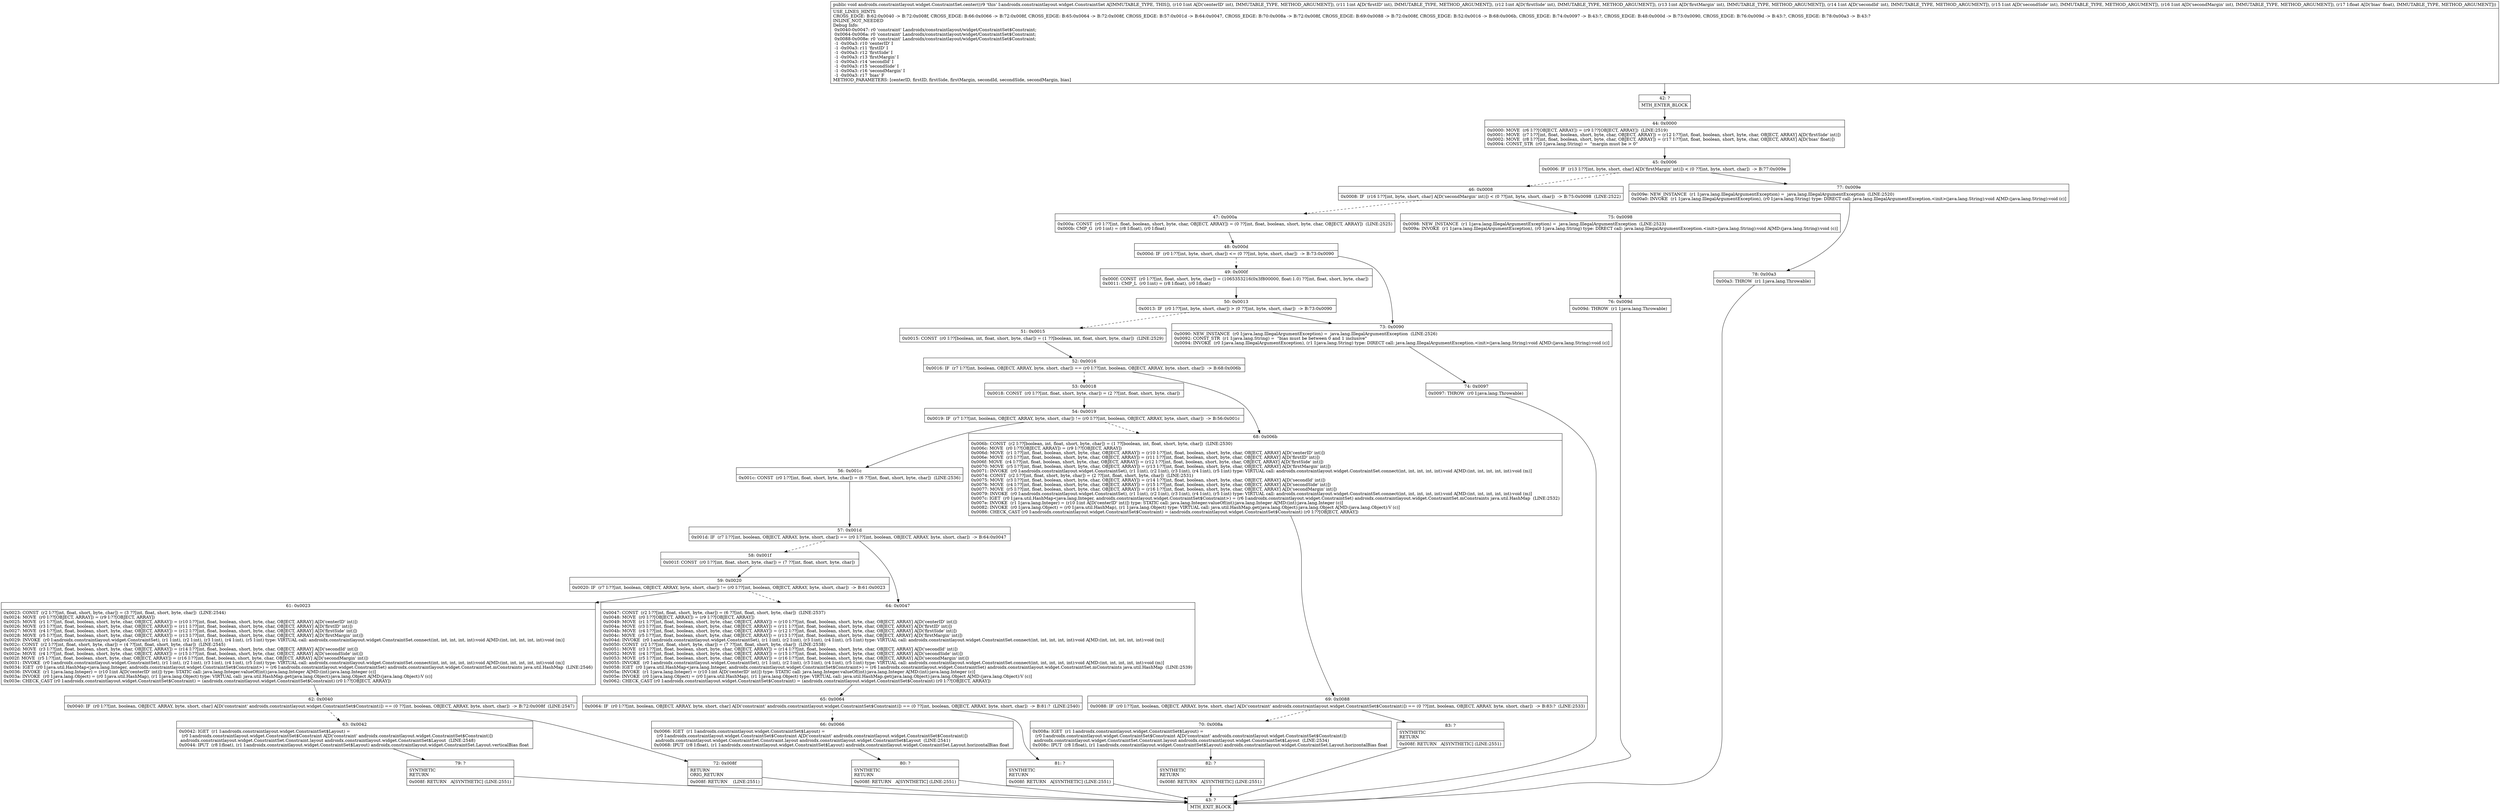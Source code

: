 digraph "CFG forandroidx.constraintlayout.widget.ConstraintSet.center(IIIIIIIF)V" {
Node_42 [shape=record,label="{42\:\ ?|MTH_ENTER_BLOCK\l}"];
Node_44 [shape=record,label="{44\:\ 0x0000|0x0000: MOVE  (r6 I:??[OBJECT, ARRAY]) = (r9 I:??[OBJECT, ARRAY])  (LINE:2519)\l0x0001: MOVE  (r7 I:??[int, float, boolean, short, byte, char, OBJECT, ARRAY]) = (r12 I:??[int, float, boolean, short, byte, char, OBJECT, ARRAY] A[D('firstSide' int)]) \l0x0002: MOVE  (r8 I:??[int, float, boolean, short, byte, char, OBJECT, ARRAY]) = (r17 I:??[int, float, boolean, short, byte, char, OBJECT, ARRAY] A[D('bias' float)]) \l0x0004: CONST_STR  (r0 I:java.lang.String) =  \"margin must be \> 0\" \l}"];
Node_45 [shape=record,label="{45\:\ 0x0006|0x0006: IF  (r13 I:??[int, byte, short, char] A[D('firstMargin' int)]) \< (0 ??[int, byte, short, char])  \-\> B:77:0x009e \l}"];
Node_46 [shape=record,label="{46\:\ 0x0008|0x0008: IF  (r16 I:??[int, byte, short, char] A[D('secondMargin' int)]) \< (0 ??[int, byte, short, char])  \-\> B:75:0x0098  (LINE:2522)\l}"];
Node_47 [shape=record,label="{47\:\ 0x000a|0x000a: CONST  (r0 I:??[int, float, boolean, short, byte, char, OBJECT, ARRAY]) = (0 ??[int, float, boolean, short, byte, char, OBJECT, ARRAY])  (LINE:2525)\l0x000b: CMP_G  (r0 I:int) = (r8 I:float), (r0 I:float) \l}"];
Node_48 [shape=record,label="{48\:\ 0x000d|0x000d: IF  (r0 I:??[int, byte, short, char]) \<= (0 ??[int, byte, short, char])  \-\> B:73:0x0090 \l}"];
Node_49 [shape=record,label="{49\:\ 0x000f|0x000f: CONST  (r0 I:??[int, float, short, byte, char]) = (1065353216(0x3f800000, float:1.0) ??[int, float, short, byte, char]) \l0x0011: CMP_L  (r0 I:int) = (r8 I:float), (r0 I:float) \l}"];
Node_50 [shape=record,label="{50\:\ 0x0013|0x0013: IF  (r0 I:??[int, byte, short, char]) \> (0 ??[int, byte, short, char])  \-\> B:73:0x0090 \l}"];
Node_51 [shape=record,label="{51\:\ 0x0015|0x0015: CONST  (r0 I:??[boolean, int, float, short, byte, char]) = (1 ??[boolean, int, float, short, byte, char])  (LINE:2529)\l}"];
Node_52 [shape=record,label="{52\:\ 0x0016|0x0016: IF  (r7 I:??[int, boolean, OBJECT, ARRAY, byte, short, char]) == (r0 I:??[int, boolean, OBJECT, ARRAY, byte, short, char])  \-\> B:68:0x006b \l}"];
Node_53 [shape=record,label="{53\:\ 0x0018|0x0018: CONST  (r0 I:??[int, float, short, byte, char]) = (2 ??[int, float, short, byte, char]) \l}"];
Node_54 [shape=record,label="{54\:\ 0x0019|0x0019: IF  (r7 I:??[int, boolean, OBJECT, ARRAY, byte, short, char]) != (r0 I:??[int, boolean, OBJECT, ARRAY, byte, short, char])  \-\> B:56:0x001c \l}"];
Node_56 [shape=record,label="{56\:\ 0x001c|0x001c: CONST  (r0 I:??[int, float, short, byte, char]) = (6 ??[int, float, short, byte, char])  (LINE:2536)\l}"];
Node_57 [shape=record,label="{57\:\ 0x001d|0x001d: IF  (r7 I:??[int, boolean, OBJECT, ARRAY, byte, short, char]) == (r0 I:??[int, boolean, OBJECT, ARRAY, byte, short, char])  \-\> B:64:0x0047 \l}"];
Node_58 [shape=record,label="{58\:\ 0x001f|0x001f: CONST  (r0 I:??[int, float, short, byte, char]) = (7 ??[int, float, short, byte, char]) \l}"];
Node_59 [shape=record,label="{59\:\ 0x0020|0x0020: IF  (r7 I:??[int, boolean, OBJECT, ARRAY, byte, short, char]) != (r0 I:??[int, boolean, OBJECT, ARRAY, byte, short, char])  \-\> B:61:0x0023 \l}"];
Node_61 [shape=record,label="{61\:\ 0x0023|0x0023: CONST  (r2 I:??[int, float, short, byte, char]) = (3 ??[int, float, short, byte, char])  (LINE:2544)\l0x0024: MOVE  (r0 I:??[OBJECT, ARRAY]) = (r9 I:??[OBJECT, ARRAY]) \l0x0025: MOVE  (r1 I:??[int, float, boolean, short, byte, char, OBJECT, ARRAY]) = (r10 I:??[int, float, boolean, short, byte, char, OBJECT, ARRAY] A[D('centerID' int)]) \l0x0026: MOVE  (r3 I:??[int, float, boolean, short, byte, char, OBJECT, ARRAY]) = (r11 I:??[int, float, boolean, short, byte, char, OBJECT, ARRAY] A[D('firstID' int)]) \l0x0027: MOVE  (r4 I:??[int, float, boolean, short, byte, char, OBJECT, ARRAY]) = (r12 I:??[int, float, boolean, short, byte, char, OBJECT, ARRAY] A[D('firstSide' int)]) \l0x0028: MOVE  (r5 I:??[int, float, boolean, short, byte, char, OBJECT, ARRAY]) = (r13 I:??[int, float, boolean, short, byte, char, OBJECT, ARRAY] A[D('firstMargin' int)]) \l0x0029: INVOKE  (r0 I:androidx.constraintlayout.widget.ConstraintSet), (r1 I:int), (r2 I:int), (r3 I:int), (r4 I:int), (r5 I:int) type: VIRTUAL call: androidx.constraintlayout.widget.ConstraintSet.connect(int, int, int, int, int):void A[MD:(int, int, int, int, int):void (m)]\l0x002c: CONST  (r2 I:??[int, float, short, byte, char]) = (4 ??[int, float, short, byte, char])  (LINE:2545)\l0x002d: MOVE  (r3 I:??[int, float, boolean, short, byte, char, OBJECT, ARRAY]) = (r14 I:??[int, float, boolean, short, byte, char, OBJECT, ARRAY] A[D('secondId' int)]) \l0x002e: MOVE  (r4 I:??[int, float, boolean, short, byte, char, OBJECT, ARRAY]) = (r15 I:??[int, float, boolean, short, byte, char, OBJECT, ARRAY] A[D('secondSide' int)]) \l0x002f: MOVE  (r5 I:??[int, float, boolean, short, byte, char, OBJECT, ARRAY]) = (r16 I:??[int, float, boolean, short, byte, char, OBJECT, ARRAY] A[D('secondMargin' int)]) \l0x0031: INVOKE  (r0 I:androidx.constraintlayout.widget.ConstraintSet), (r1 I:int), (r2 I:int), (r3 I:int), (r4 I:int), (r5 I:int) type: VIRTUAL call: androidx.constraintlayout.widget.ConstraintSet.connect(int, int, int, int, int):void A[MD:(int, int, int, int, int):void (m)]\l0x0034: IGET  (r0 I:java.util.HashMap\<java.lang.Integer, androidx.constraintlayout.widget.ConstraintSet$Constraint\>) = (r6 I:androidx.constraintlayout.widget.ConstraintSet) androidx.constraintlayout.widget.ConstraintSet.mConstraints java.util.HashMap  (LINE:2546)\l0x0036: INVOKE  (r1 I:java.lang.Integer) = (r10 I:int A[D('centerID' int)]) type: STATIC call: java.lang.Integer.valueOf(int):java.lang.Integer A[MD:(int):java.lang.Integer (c)]\l0x003a: INVOKE  (r0 I:java.lang.Object) = (r0 I:java.util.HashMap), (r1 I:java.lang.Object) type: VIRTUAL call: java.util.HashMap.get(java.lang.Object):java.lang.Object A[MD:(java.lang.Object):V (c)]\l0x003e: CHECK_CAST (r0 I:androidx.constraintlayout.widget.ConstraintSet$Constraint) = (androidx.constraintlayout.widget.ConstraintSet$Constraint) (r0 I:??[OBJECT, ARRAY]) \l}"];
Node_62 [shape=record,label="{62\:\ 0x0040|0x0040: IF  (r0 I:??[int, boolean, OBJECT, ARRAY, byte, short, char] A[D('constraint' androidx.constraintlayout.widget.ConstraintSet$Constraint)]) == (0 ??[int, boolean, OBJECT, ARRAY, byte, short, char])  \-\> B:72:0x008f  (LINE:2547)\l}"];
Node_63 [shape=record,label="{63\:\ 0x0042|0x0042: IGET  (r1 I:androidx.constraintlayout.widget.ConstraintSet$Layout) = \l  (r0 I:androidx.constraintlayout.widget.ConstraintSet$Constraint A[D('constraint' androidx.constraintlayout.widget.ConstraintSet$Constraint)])\l androidx.constraintlayout.widget.ConstraintSet.Constraint.layout androidx.constraintlayout.widget.ConstraintSet$Layout  (LINE:2548)\l0x0044: IPUT  (r8 I:float), (r1 I:androidx.constraintlayout.widget.ConstraintSet$Layout) androidx.constraintlayout.widget.ConstraintSet.Layout.verticalBias float \l}"];
Node_79 [shape=record,label="{79\:\ ?|SYNTHETIC\lRETURN\l|0x008f: RETURN   A[SYNTHETIC] (LINE:2551)\l}"];
Node_43 [shape=record,label="{43\:\ ?|MTH_EXIT_BLOCK\l}"];
Node_72 [shape=record,label="{72\:\ 0x008f|RETURN\lORIG_RETURN\l|0x008f: RETURN    (LINE:2551)\l}"];
Node_64 [shape=record,label="{64\:\ 0x0047|0x0047: CONST  (r2 I:??[int, float, short, byte, char]) = (6 ??[int, float, short, byte, char])  (LINE:2537)\l0x0048: MOVE  (r0 I:??[OBJECT, ARRAY]) = (r9 I:??[OBJECT, ARRAY]) \l0x0049: MOVE  (r1 I:??[int, float, boolean, short, byte, char, OBJECT, ARRAY]) = (r10 I:??[int, float, boolean, short, byte, char, OBJECT, ARRAY] A[D('centerID' int)]) \l0x004a: MOVE  (r3 I:??[int, float, boolean, short, byte, char, OBJECT, ARRAY]) = (r11 I:??[int, float, boolean, short, byte, char, OBJECT, ARRAY] A[D('firstID' int)]) \l0x004b: MOVE  (r4 I:??[int, float, boolean, short, byte, char, OBJECT, ARRAY]) = (r12 I:??[int, float, boolean, short, byte, char, OBJECT, ARRAY] A[D('firstSide' int)]) \l0x004c: MOVE  (r5 I:??[int, float, boolean, short, byte, char, OBJECT, ARRAY]) = (r13 I:??[int, float, boolean, short, byte, char, OBJECT, ARRAY] A[D('firstMargin' int)]) \l0x004d: INVOKE  (r0 I:androidx.constraintlayout.widget.ConstraintSet), (r1 I:int), (r2 I:int), (r3 I:int), (r4 I:int), (r5 I:int) type: VIRTUAL call: androidx.constraintlayout.widget.ConstraintSet.connect(int, int, int, int, int):void A[MD:(int, int, int, int, int):void (m)]\l0x0050: CONST  (r2 I:??[int, float, short, byte, char]) = (7 ??[int, float, short, byte, char])  (LINE:2538)\l0x0051: MOVE  (r3 I:??[int, float, boolean, short, byte, char, OBJECT, ARRAY]) = (r14 I:??[int, float, boolean, short, byte, char, OBJECT, ARRAY] A[D('secondId' int)]) \l0x0052: MOVE  (r4 I:??[int, float, boolean, short, byte, char, OBJECT, ARRAY]) = (r15 I:??[int, float, boolean, short, byte, char, OBJECT, ARRAY] A[D('secondSide' int)]) \l0x0053: MOVE  (r5 I:??[int, float, boolean, short, byte, char, OBJECT, ARRAY]) = (r16 I:??[int, float, boolean, short, byte, char, OBJECT, ARRAY] A[D('secondMargin' int)]) \l0x0055: INVOKE  (r0 I:androidx.constraintlayout.widget.ConstraintSet), (r1 I:int), (r2 I:int), (r3 I:int), (r4 I:int), (r5 I:int) type: VIRTUAL call: androidx.constraintlayout.widget.ConstraintSet.connect(int, int, int, int, int):void A[MD:(int, int, int, int, int):void (m)]\l0x0058: IGET  (r0 I:java.util.HashMap\<java.lang.Integer, androidx.constraintlayout.widget.ConstraintSet$Constraint\>) = (r6 I:androidx.constraintlayout.widget.ConstraintSet) androidx.constraintlayout.widget.ConstraintSet.mConstraints java.util.HashMap  (LINE:2539)\l0x005a: INVOKE  (r1 I:java.lang.Integer) = (r10 I:int A[D('centerID' int)]) type: STATIC call: java.lang.Integer.valueOf(int):java.lang.Integer A[MD:(int):java.lang.Integer (c)]\l0x005e: INVOKE  (r0 I:java.lang.Object) = (r0 I:java.util.HashMap), (r1 I:java.lang.Object) type: VIRTUAL call: java.util.HashMap.get(java.lang.Object):java.lang.Object A[MD:(java.lang.Object):V (c)]\l0x0062: CHECK_CAST (r0 I:androidx.constraintlayout.widget.ConstraintSet$Constraint) = (androidx.constraintlayout.widget.ConstraintSet$Constraint) (r0 I:??[OBJECT, ARRAY]) \l}"];
Node_65 [shape=record,label="{65\:\ 0x0064|0x0064: IF  (r0 I:??[int, boolean, OBJECT, ARRAY, byte, short, char] A[D('constraint' androidx.constraintlayout.widget.ConstraintSet$Constraint)]) == (0 ??[int, boolean, OBJECT, ARRAY, byte, short, char])  \-\> B:81:?  (LINE:2540)\l}"];
Node_66 [shape=record,label="{66\:\ 0x0066|0x0066: IGET  (r1 I:androidx.constraintlayout.widget.ConstraintSet$Layout) = \l  (r0 I:androidx.constraintlayout.widget.ConstraintSet$Constraint A[D('constraint' androidx.constraintlayout.widget.ConstraintSet$Constraint)])\l androidx.constraintlayout.widget.ConstraintSet.Constraint.layout androidx.constraintlayout.widget.ConstraintSet$Layout  (LINE:2541)\l0x0068: IPUT  (r8 I:float), (r1 I:androidx.constraintlayout.widget.ConstraintSet$Layout) androidx.constraintlayout.widget.ConstraintSet.Layout.horizontalBias float \l}"];
Node_80 [shape=record,label="{80\:\ ?|SYNTHETIC\lRETURN\l|0x008f: RETURN   A[SYNTHETIC] (LINE:2551)\l}"];
Node_81 [shape=record,label="{81\:\ ?|SYNTHETIC\lRETURN\l|0x008f: RETURN   A[SYNTHETIC] (LINE:2551)\l}"];
Node_68 [shape=record,label="{68\:\ 0x006b|0x006b: CONST  (r2 I:??[boolean, int, float, short, byte, char]) = (1 ??[boolean, int, float, short, byte, char])  (LINE:2530)\l0x006c: MOVE  (r0 I:??[OBJECT, ARRAY]) = (r9 I:??[OBJECT, ARRAY]) \l0x006d: MOVE  (r1 I:??[int, float, boolean, short, byte, char, OBJECT, ARRAY]) = (r10 I:??[int, float, boolean, short, byte, char, OBJECT, ARRAY] A[D('centerID' int)]) \l0x006e: MOVE  (r3 I:??[int, float, boolean, short, byte, char, OBJECT, ARRAY]) = (r11 I:??[int, float, boolean, short, byte, char, OBJECT, ARRAY] A[D('firstID' int)]) \l0x006f: MOVE  (r4 I:??[int, float, boolean, short, byte, char, OBJECT, ARRAY]) = (r12 I:??[int, float, boolean, short, byte, char, OBJECT, ARRAY] A[D('firstSide' int)]) \l0x0070: MOVE  (r5 I:??[int, float, boolean, short, byte, char, OBJECT, ARRAY]) = (r13 I:??[int, float, boolean, short, byte, char, OBJECT, ARRAY] A[D('firstMargin' int)]) \l0x0071: INVOKE  (r0 I:androidx.constraintlayout.widget.ConstraintSet), (r1 I:int), (r2 I:int), (r3 I:int), (r4 I:int), (r5 I:int) type: VIRTUAL call: androidx.constraintlayout.widget.ConstraintSet.connect(int, int, int, int, int):void A[MD:(int, int, int, int, int):void (m)]\l0x0074: CONST  (r2 I:??[int, float, short, byte, char]) = (2 ??[int, float, short, byte, char])  (LINE:2531)\l0x0075: MOVE  (r3 I:??[int, float, boolean, short, byte, char, OBJECT, ARRAY]) = (r14 I:??[int, float, boolean, short, byte, char, OBJECT, ARRAY] A[D('secondId' int)]) \l0x0076: MOVE  (r4 I:??[int, float, boolean, short, byte, char, OBJECT, ARRAY]) = (r15 I:??[int, float, boolean, short, byte, char, OBJECT, ARRAY] A[D('secondSide' int)]) \l0x0077: MOVE  (r5 I:??[int, float, boolean, short, byte, char, OBJECT, ARRAY]) = (r16 I:??[int, float, boolean, short, byte, char, OBJECT, ARRAY] A[D('secondMargin' int)]) \l0x0079: INVOKE  (r0 I:androidx.constraintlayout.widget.ConstraintSet), (r1 I:int), (r2 I:int), (r3 I:int), (r4 I:int), (r5 I:int) type: VIRTUAL call: androidx.constraintlayout.widget.ConstraintSet.connect(int, int, int, int, int):void A[MD:(int, int, int, int, int):void (m)]\l0x007c: IGET  (r0 I:java.util.HashMap\<java.lang.Integer, androidx.constraintlayout.widget.ConstraintSet$Constraint\>) = (r6 I:androidx.constraintlayout.widget.ConstraintSet) androidx.constraintlayout.widget.ConstraintSet.mConstraints java.util.HashMap  (LINE:2532)\l0x007e: INVOKE  (r1 I:java.lang.Integer) = (r10 I:int A[D('centerID' int)]) type: STATIC call: java.lang.Integer.valueOf(int):java.lang.Integer A[MD:(int):java.lang.Integer (c)]\l0x0082: INVOKE  (r0 I:java.lang.Object) = (r0 I:java.util.HashMap), (r1 I:java.lang.Object) type: VIRTUAL call: java.util.HashMap.get(java.lang.Object):java.lang.Object A[MD:(java.lang.Object):V (c)]\l0x0086: CHECK_CAST (r0 I:androidx.constraintlayout.widget.ConstraintSet$Constraint) = (androidx.constraintlayout.widget.ConstraintSet$Constraint) (r0 I:??[OBJECT, ARRAY]) \l}"];
Node_69 [shape=record,label="{69\:\ 0x0088|0x0088: IF  (r0 I:??[int, boolean, OBJECT, ARRAY, byte, short, char] A[D('constraint' androidx.constraintlayout.widget.ConstraintSet$Constraint)]) == (0 ??[int, boolean, OBJECT, ARRAY, byte, short, char])  \-\> B:83:?  (LINE:2533)\l}"];
Node_70 [shape=record,label="{70\:\ 0x008a|0x008a: IGET  (r1 I:androidx.constraintlayout.widget.ConstraintSet$Layout) = \l  (r0 I:androidx.constraintlayout.widget.ConstraintSet$Constraint A[D('constraint' androidx.constraintlayout.widget.ConstraintSet$Constraint)])\l androidx.constraintlayout.widget.ConstraintSet.Constraint.layout androidx.constraintlayout.widget.ConstraintSet$Layout  (LINE:2534)\l0x008c: IPUT  (r8 I:float), (r1 I:androidx.constraintlayout.widget.ConstraintSet$Layout) androidx.constraintlayout.widget.ConstraintSet.Layout.horizontalBias float \l}"];
Node_82 [shape=record,label="{82\:\ ?|SYNTHETIC\lRETURN\l|0x008f: RETURN   A[SYNTHETIC] (LINE:2551)\l}"];
Node_83 [shape=record,label="{83\:\ ?|SYNTHETIC\lRETURN\l|0x008f: RETURN   A[SYNTHETIC] (LINE:2551)\l}"];
Node_73 [shape=record,label="{73\:\ 0x0090|0x0090: NEW_INSTANCE  (r0 I:java.lang.IllegalArgumentException) =  java.lang.IllegalArgumentException  (LINE:2526)\l0x0092: CONST_STR  (r1 I:java.lang.String) =  \"bias must be between 0 and 1 inclusive\" \l0x0094: INVOKE  (r0 I:java.lang.IllegalArgumentException), (r1 I:java.lang.String) type: DIRECT call: java.lang.IllegalArgumentException.\<init\>(java.lang.String):void A[MD:(java.lang.String):void (c)]\l}"];
Node_74 [shape=record,label="{74\:\ 0x0097|0x0097: THROW  (r0 I:java.lang.Throwable) \l}"];
Node_75 [shape=record,label="{75\:\ 0x0098|0x0098: NEW_INSTANCE  (r1 I:java.lang.IllegalArgumentException) =  java.lang.IllegalArgumentException  (LINE:2523)\l0x009a: INVOKE  (r1 I:java.lang.IllegalArgumentException), (r0 I:java.lang.String) type: DIRECT call: java.lang.IllegalArgumentException.\<init\>(java.lang.String):void A[MD:(java.lang.String):void (c)]\l}"];
Node_76 [shape=record,label="{76\:\ 0x009d|0x009d: THROW  (r1 I:java.lang.Throwable) \l}"];
Node_77 [shape=record,label="{77\:\ 0x009e|0x009e: NEW_INSTANCE  (r1 I:java.lang.IllegalArgumentException) =  java.lang.IllegalArgumentException  (LINE:2520)\l0x00a0: INVOKE  (r1 I:java.lang.IllegalArgumentException), (r0 I:java.lang.String) type: DIRECT call: java.lang.IllegalArgumentException.\<init\>(java.lang.String):void A[MD:(java.lang.String):void (c)]\l}"];
Node_78 [shape=record,label="{78\:\ 0x00a3|0x00a3: THROW  (r1 I:java.lang.Throwable) \l}"];
MethodNode[shape=record,label="{public void androidx.constraintlayout.widget.ConstraintSet.center((r9 'this' I:androidx.constraintlayout.widget.ConstraintSet A[IMMUTABLE_TYPE, THIS]), (r10 I:int A[D('centerID' int), IMMUTABLE_TYPE, METHOD_ARGUMENT]), (r11 I:int A[D('firstID' int), IMMUTABLE_TYPE, METHOD_ARGUMENT]), (r12 I:int A[D('firstSide' int), IMMUTABLE_TYPE, METHOD_ARGUMENT]), (r13 I:int A[D('firstMargin' int), IMMUTABLE_TYPE, METHOD_ARGUMENT]), (r14 I:int A[D('secondId' int), IMMUTABLE_TYPE, METHOD_ARGUMENT]), (r15 I:int A[D('secondSide' int), IMMUTABLE_TYPE, METHOD_ARGUMENT]), (r16 I:int A[D('secondMargin' int), IMMUTABLE_TYPE, METHOD_ARGUMENT]), (r17 I:float A[D('bias' float), IMMUTABLE_TYPE, METHOD_ARGUMENT]))  | USE_LINES_HINTS\lCROSS_EDGE: B:62:0x0040 \-\> B:72:0x008f, CROSS_EDGE: B:66:0x0066 \-\> B:72:0x008f, CROSS_EDGE: B:65:0x0064 \-\> B:72:0x008f, CROSS_EDGE: B:57:0x001d \-\> B:64:0x0047, CROSS_EDGE: B:70:0x008a \-\> B:72:0x008f, CROSS_EDGE: B:69:0x0088 \-\> B:72:0x008f, CROSS_EDGE: B:52:0x0016 \-\> B:68:0x006b, CROSS_EDGE: B:74:0x0097 \-\> B:43:?, CROSS_EDGE: B:48:0x000d \-\> B:73:0x0090, CROSS_EDGE: B:76:0x009d \-\> B:43:?, CROSS_EDGE: B:78:0x00a3 \-\> B:43:?\lINLINE_NOT_NEEDED\lDebug Info:\l  0x0040\-0x0047: r0 'constraint' Landroidx\/constraintlayout\/widget\/ConstraintSet$Constraint;\l  0x0064\-0x006a: r0 'constraint' Landroidx\/constraintlayout\/widget\/ConstraintSet$Constraint;\l  0x0088\-0x008e: r0 'constraint' Landroidx\/constraintlayout\/widget\/ConstraintSet$Constraint;\l  \-1 \-0x00a3: r10 'centerID' I\l  \-1 \-0x00a3: r11 'firstID' I\l  \-1 \-0x00a3: r12 'firstSide' I\l  \-1 \-0x00a3: r13 'firstMargin' I\l  \-1 \-0x00a3: r14 'secondId' I\l  \-1 \-0x00a3: r15 'secondSide' I\l  \-1 \-0x00a3: r16 'secondMargin' I\l  \-1 \-0x00a3: r17 'bias' F\lMETHOD_PARAMETERS: [centerID, firstID, firstSide, firstMargin, secondId, secondSide, secondMargin, bias]\l}"];
MethodNode -> Node_42;Node_42 -> Node_44;
Node_44 -> Node_45;
Node_45 -> Node_46[style=dashed];
Node_45 -> Node_77;
Node_46 -> Node_47[style=dashed];
Node_46 -> Node_75;
Node_47 -> Node_48;
Node_48 -> Node_49[style=dashed];
Node_48 -> Node_73;
Node_49 -> Node_50;
Node_50 -> Node_51[style=dashed];
Node_50 -> Node_73;
Node_51 -> Node_52;
Node_52 -> Node_53[style=dashed];
Node_52 -> Node_68;
Node_53 -> Node_54;
Node_54 -> Node_56;
Node_54 -> Node_68[style=dashed];
Node_56 -> Node_57;
Node_57 -> Node_58[style=dashed];
Node_57 -> Node_64;
Node_58 -> Node_59;
Node_59 -> Node_61;
Node_59 -> Node_64[style=dashed];
Node_61 -> Node_62;
Node_62 -> Node_63[style=dashed];
Node_62 -> Node_72;
Node_63 -> Node_79;
Node_79 -> Node_43;
Node_72 -> Node_43;
Node_64 -> Node_65;
Node_65 -> Node_66[style=dashed];
Node_65 -> Node_81;
Node_66 -> Node_80;
Node_80 -> Node_43;
Node_81 -> Node_43;
Node_68 -> Node_69;
Node_69 -> Node_70[style=dashed];
Node_69 -> Node_83;
Node_70 -> Node_82;
Node_82 -> Node_43;
Node_83 -> Node_43;
Node_73 -> Node_74;
Node_74 -> Node_43;
Node_75 -> Node_76;
Node_76 -> Node_43;
Node_77 -> Node_78;
Node_78 -> Node_43;
}

